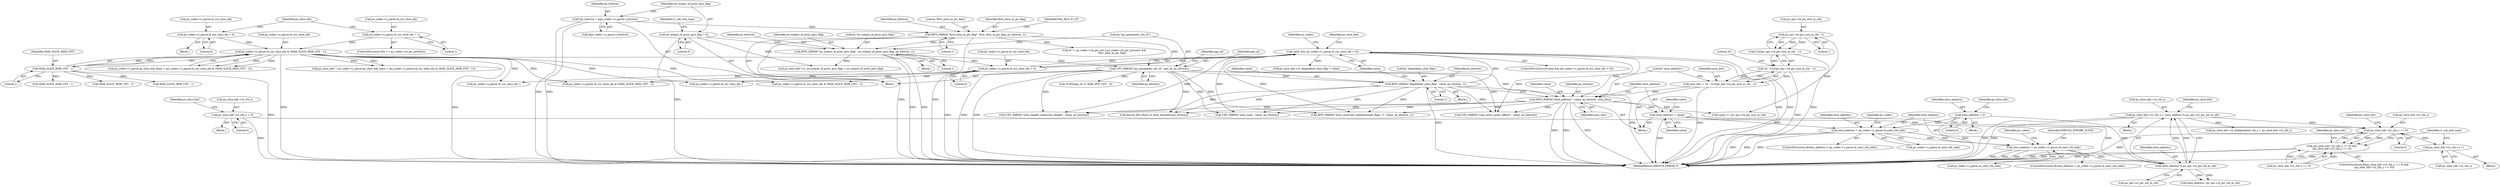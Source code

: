 digraph "0_Android_a1424724a00d62ac5efa0e27953eed66850d662f@pointer" {
"1002565" [label="(Call,ps_slice_hdr->i2_ctb_x == 0)"];
"1002477" [label="(Call,ps_slice_hdr->i2_ctb_x = 0)"];
"1002437" [label="(Call,ps_slice_hdr->i2_ctb_x = slice_address % ps_sps->i2_pic_wd_in_ctb)"];
"1002441" [label="(Call,slice_address % ps_sps->i2_pic_wd_in_ctb)"];
"1001741" [label="(Call,slice_address < ps_codec->s_parse.i4_next_ctb_indx)"];
"1001694" [label="(Call,slice_address > ps_codec->s_parse.i4_next_ctb_indx)"];
"1000533" [label="(Call,slice_address = value)"];
"1000528" [label="(Call,BITS_PARSE(\"slice_address\", value, ps_bitstrm, num_bits))"];
"1000428" [label="(Call,value && (ps_codec->s_parse.i4_cur_slice_idx > 0))"];
"1000422" [label="(Call,BITS_PARSE(\"dependent_slice_flag\", value, ps_bitstrm, 1))"];
"1000209" [label="(Call,UEV_PARSE(\"pic_parameter_set_id\", pps_id, ps_bitstrm))"];
"1000204" [label="(Call,BITS_PARSE(\"no_output_of_prior_pics_flag\", no_output_of_prior_pics_flag, ps_bitstrm, 1))"];
"1000159" [label="(Call,no_output_of_prior_pics_flag = 0)"];
"1000190" [label="(Call,BITS_PARSE(\"first_slice_in_pic_flag\", first_slice_in_pic_flag, ps_bitstrm, 1))"];
"1000147" [label="(Call,*ps_bitstrm = &ps_codec->s_parse.s_bitstrm)"];
"1000430" [label="(Call,ps_codec->s_parse.i4_cur_slice_idx > 0)"];
"1000405" [label="(Call,ps_codec->s_parse.i4_cur_slice_idx & (MAX_SLICE_HDR_CNT - 1))"];
"1000375" [label="(Call,ps_codec->s_parse.i4_cur_slice_idx = 0)"];
"1000390" [label="(Call,ps_codec->s_parse.i4_cur_slice_idx = 1)"];
"1000411" [label="(Call,MAX_SLICE_HDR_CNT - 1)"];
"1000518" [label="(Call,num_bits = 32 - CLZ(ps_sps->i4_pic_size_in_ctb - 1))"];
"1000520" [label="(Call,32 - CLZ(ps_sps->i4_pic_size_in_ctb - 1))"];
"1000522" [label="(Call,CLZ(ps_sps->i4_pic_size_in_ctb - 1))"];
"1000523" [label="(Call,ps_sps->i4_pic_size_in_ctb - 1)"];
"1000546" [label="(Call,slice_address = 0)"];
"1002564" [label="(Call,(ps_slice_hdr->i2_ctb_x == 0) &&\n (ps_slice_hdr->i2_ctb_y == 0))"];
"1002576" [label="(Call,ps_slice_hdr->i2_ctb_x++)"];
"1000547" [label="(Identifier,slice_address)"];
"1000519" [label="(Identifier,num_bits)"];
"1000204" [label="(Call,BITS_PARSE(\"no_output_of_prior_pics_flag\", no_output_of_prior_pics_flag, ps_bitstrm, 1))"];
"1000431" [label="(Call,ps_codec->s_parse.i4_cur_slice_idx)"];
"1001808" [label="(Call,MAX_SLICE_HDR_CNT - 1)"];
"1002481" [label="(Literal,0)"];
"1000430" [label="(Call,ps_codec->s_parse.i4_cur_slice_idx > 0)"];
"1002572" [label="(Identifier,ps_slice_hdr)"];
"1000132" [label="(Block,)"];
"1000194" [label="(Literal,1)"];
"1000215" [label="(Call,CLIP3(pps_id, 0, MAX_PPS_CNT - 2))"];
"1000198" [label="(Identifier,NAL_BLA_W_LP)"];
"1000528" [label="(Call,BITS_PARSE(\"slice_address\", value, ps_bitstrm, num_bits))"];
"1000423" [label="(Literal,\"dependent_slice_flag\")"];
"1000546" [label="(Call,slice_address = 0)"];
"1001693" [label="(ControlStructure,if(slice_address > ps_codec->s_parse.i4_next_ctb_indx))"];
"1000524" [label="(Call,ps_sps->i4_pic_size_in_ctb)"];
"1000436" [label="(Literal,0)"];
"1000397" [label="(Call,ps_slice_hdr = ps_codec->s_parse.ps_slice_hdr_base + (ps_codec->s_parse.i4_cur_slice_idx & (MAX_SLICE_HDR_CNT - 1)))"];
"1000212" [label="(Identifier,ps_bitstrm)"];
"1000421" [label="(Block,)"];
"1001743" [label="(Call,ps_codec->s_parse.i4_next_ctb_indx)"];
"1002461" [label="(Call,ps_slice_hdr->i2_independent_ctb_x = ps_slice_hdr->i2_ctb_x)"];
"1000384" [label="(ControlStructure,if(0 == ps_codec->i4_pic_present))"];
"1000406" [label="(Call,ps_codec->s_parse.i4_cur_slice_idx)"];
"1000587" [label="(Call,BITS_PARSE(\"slice_reserved_undetermined_flag[ i ]\", value, ps_bitstrm, 1))"];
"1002575" [label="(Block,)"];
"1000427" [label="(ControlStructure,if(value && (ps_codec->s_parse.i4_cur_slice_idx > 0)))"];
"1002016" [label="(Call,ihevcd_bits_flush_to_byte_boundary(ps_bitstrm))"];
"1000534" [label="(Identifier,slice_address)"];
"1000530" [label="(Identifier,value)"];
"1002563" [label="(ControlStructure,if((ps_slice_hdr->i2_ctb_x == 0) &&\n (ps_slice_hdr->i2_ctb_y == 0)))"];
"1002566" [label="(Call,ps_slice_hdr->i2_ctb_x)"];
"1000446" [label="(Call,MAX_SLICE_HDR_CNT - 1)"];
"1002448" [label="(Identifier,ps_slice_hdr)"];
"1000207" [label="(Identifier,ps_bitstrm)"];
"1001740" [label="(ControlStructure,if(slice_address < ps_codec->s_parse.i4_next_ctb_indx))"];
"1000193" [label="(Identifier,ps_bitstrm)"];
"1001694" [label="(Call,slice_address > ps_codec->s_parse.i4_next_ctb_indx)"];
"1002564" [label="(Call,(ps_slice_hdr->i2_ctb_x == 0) &&\n (ps_slice_hdr->i2_ctb_y == 0))"];
"1000520" [label="(Call,32 - CLZ(ps_sps->i4_pic_size_in_ctb - 1))"];
"1000527" [label="(Literal,1)"];
"1002565" [label="(Call,ps_slice_hdr->i2_ctb_x == 0)"];
"1000147" [label="(Call,*ps_bitstrm = &ps_codec->s_parse.s_bitstrm)"];
"1000148" [label="(Identifier,ps_bitstrm)"];
"1002443" [label="(Call,ps_sps->i2_pic_wd_in_ctb)"];
"1000439" [label="(Identifier,ps_codec)"];
"1000522" [label="(Call,CLZ(ps_sps->i4_pic_size_in_ctb - 1))"];
"1000516" [label="(Block,)"];
"1000545" [label="(Block,)"];
"1002441" [label="(Call,slice_address % ps_sps->i2_pic_wd_in_ctb)"];
"1002524" [label="(Call,MAX_SLICE_HDR_CNT - 1)"];
"1000429" [label="(Identifier,value)"];
"1000375" [label="(Call,ps_codec->s_parse.i4_cur_slice_idx = 0)"];
"1000529" [label="(Literal,\"slice_address\")"];
"1000532" [label="(Identifier,num_bits)"];
"1000161" [label="(Literal,0)"];
"1000548" [label="(Literal,0)"];
"1000533" [label="(Call,slice_address = value)"];
"1000531" [label="(Identifier,ps_bitstrm)"];
"1002436" [label="(Block,)"];
"1000538" [label="(Identifier,value)"];
"1000149" [label="(Call,&ps_codec->s_parse.s_bitstrm)"];
"1000374" [label="(Block,)"];
"1000592" [label="(Call,UEV_PARSE(\"slice_type\", value, ps_bitstrm))"];
"1001741" [label="(Call,slice_address < ps_codec->s_parse.i4_next_ctb_indx)"];
"1000203" [label="(Block,)"];
"1000191" [label="(Literal,\"first_slice_in_pic_flag\")"];
"1000396" [label="(Literal,1)"];
"1002617" [label="(MethodReturn,IHEVCD_ERROR_T)"];
"1001695" [label="(Identifier,slice_address)"];
"1002584" [label="(Identifier,i1_nal_unit_type)"];
"1000192" [label="(Identifier,first_slice_in_pic_flag)"];
"1000440" [label="(Call,ps_codec->s_parse.i4_cur_slice_idx & (MAX_SLICE_HDR_CNT - 1))"];
"1002476" [label="(Block,)"];
"1000206" [label="(Identifier,no_output_of_prior_pics_flag)"];
"1001771" [label="(Call,ps_codec->s_parse.i4_cur_slice_idx--)"];
"1002569" [label="(Literal,0)"];
"1000411" [label="(Call,MAX_SLICE_HDR_CNT - 1)"];
"1002478" [label="(Call,ps_slice_hdr->i2_ctb_x)"];
"1002438" [label="(Call,ps_slice_hdr->i2_ctb_x)"];
"1001704" [label="(Identifier,ps_codec)"];
"1002570" [label="(Call,ps_slice_hdr->i2_ctb_y == 0)"];
"1000164" [label="(Identifier,i1_nal_unit_type)"];
"1000376" [label="(Call,ps_codec->s_parse.i4_cur_slice_idx)"];
"1000209" [label="(Call,UEV_PARSE(\"pic_parameter_set_id\", pps_id, ps_bitstrm))"];
"1000214" [label="(Identifier,pps_id)"];
"1000426" [label="(Literal,1)"];
"1000405" [label="(Call,ps_codec->s_parse.i4_cur_slice_idx & (MAX_SLICE_HDR_CNT - 1))"];
"1000398" [label="(Identifier,ps_slice_hdr)"];
"1000523" [label="(Call,ps_sps->i4_pic_size_in_ctb - 1)"];
"1002576" [label="(Call,ps_slice_hdr->i2_ctb_x++)"];
"1001883" [label="(Call,UEV_PARSE(\"num_entry_point_offsets\", value, ps_bitstrm))"];
"1000521" [label="(Literal,32)"];
"1000190" [label="(Call,BITS_PARSE(\"first_slice_in_pic_flag\", first_slice_in_pic_flag, ps_bitstrm, 1))"];
"1002437" [label="(Call,ps_slice_hdr->i2_ctb_x = slice_address % ps_sps->i2_pic_wd_in_ctb)"];
"1001990" [label="(Call,UEV_PARSE(\"slice_header_extension_length\", value, ps_bitstrm))"];
"1000160" [label="(Identifier,no_output_of_prior_pics_flag)"];
"1000425" [label="(Identifier,ps_bitstrm)"];
"1000428" [label="(Call,value && (ps_codec->s_parse.i4_cur_slice_idx > 0))"];
"1000208" [label="(Literal,1)"];
"1000381" [label="(Literal,0)"];
"1000413" [label="(Literal,1)"];
"1002484" [label="(Identifier,ps_slice_hdr)"];
"1000211" [label="(Identifier,pps_id)"];
"1001742" [label="(Identifier,slice_address)"];
"1002578" [label="(Identifier,ps_slice_hdr)"];
"1002477" [label="(Call,ps_slice_hdr->i2_ctb_x = 0)"];
"1000535" [label="(Identifier,value)"];
"1002518" [label="(Call,ps_codec->s_parse.i4_cur_slice_idx & (MAX_SLICE_HDR_CNT - 1))"];
"1000552" [label="(Identifier,ps_slice_hdr)"];
"1000462" [label="(Identifier,ps_slice_hdr)"];
"1000399" [label="(Call,ps_codec->s_parse.ps_slice_hdr_base + (ps_codec->s_parse.i4_cur_slice_idx & (MAX_SLICE_HDR_CNT - 1)))"];
"1002442" [label="(Identifier,slice_address)"];
"1000424" [label="(Identifier,value)"];
"1000412" [label="(Identifier,MAX_SLICE_HDR_CNT)"];
"1002450" [label="(Call,slice_address / ps_sps->i2_pic_wd_in_ctb)"];
"1000205" [label="(Literal,\"no_output_of_prior_pics_flag\")"];
"1001696" [label="(Call,ps_codec->s_parse.i4_next_ctb_indx)"];
"1000284" [label="(Call,(0 != ps_codec->u4_pic_cnt || ps_codec->i4_pic_present) &&\n                    first_slice_in_pic_flag)"];
"1000390" [label="(Call,ps_codec->s_parse.i4_cur_slice_idx = 1)"];
"1000391" [label="(Call,ps_codec->s_parse.i4_cur_slice_idx)"];
"1001750" [label="(Identifier,IHEVCD_IGNORE_SLICE)"];
"1000210" [label="(Literal,\"pic_parameter_set_id\")"];
"1000501" [label="(Call,ps_slice_hdr->i1_no_output_of_prior_pics_flag = no_output_of_prior_pics_flag)"];
"1000518" [label="(Call,num_bits = 32 - CLZ(ps_sps->i4_pic_size_in_ctb - 1))"];
"1000537" [label="(Call,value >= ps_sps->i4_pic_size_in_ctb)"];
"1000159" [label="(Call,no_output_of_prior_pics_flag = 0)"];
"1001712" [label="(Call,ps_codec->s_parse.i4_cur_slice_idx--)"];
"1000460" [label="(Call,ps_slice_hdr->i1_dependent_slice_flag = value)"];
"1001755" [label="(Identifier,ps_codec)"];
"1002577" [label="(Call,ps_slice_hdr->i2_ctb_x)"];
"1000422" [label="(Call,BITS_PARSE(\"dependent_slice_flag\", value, ps_bitstrm, 1))"];
"1002565" -> "1002564"  [label="AST: "];
"1002565" -> "1002569"  [label="CFG: "];
"1002566" -> "1002565"  [label="AST: "];
"1002569" -> "1002565"  [label="AST: "];
"1002572" -> "1002565"  [label="CFG: "];
"1002564" -> "1002565"  [label="CFG: "];
"1002565" -> "1002617"  [label="DDG: "];
"1002565" -> "1002564"  [label="DDG: "];
"1002565" -> "1002564"  [label="DDG: "];
"1002477" -> "1002565"  [label="DDG: "];
"1002437" -> "1002565"  [label="DDG: "];
"1002565" -> "1002576"  [label="DDG: "];
"1002477" -> "1002476"  [label="AST: "];
"1002477" -> "1002481"  [label="CFG: "];
"1002478" -> "1002477"  [label="AST: "];
"1002481" -> "1002477"  [label="AST: "];
"1002484" -> "1002477"  [label="CFG: "];
"1002477" -> "1002617"  [label="DDG: "];
"1002437" -> "1002436"  [label="AST: "];
"1002437" -> "1002441"  [label="CFG: "];
"1002438" -> "1002437"  [label="AST: "];
"1002441" -> "1002437"  [label="AST: "];
"1002448" -> "1002437"  [label="CFG: "];
"1002437" -> "1002617"  [label="DDG: "];
"1002437" -> "1002617"  [label="DDG: "];
"1002441" -> "1002437"  [label="DDG: "];
"1002441" -> "1002437"  [label="DDG: "];
"1002437" -> "1002461"  [label="DDG: "];
"1002441" -> "1002443"  [label="CFG: "];
"1002442" -> "1002441"  [label="AST: "];
"1002443" -> "1002441"  [label="AST: "];
"1001741" -> "1002441"  [label="DDG: "];
"1000533" -> "1002441"  [label="DDG: "];
"1000546" -> "1002441"  [label="DDG: "];
"1002441" -> "1002450"  [label="DDG: "];
"1002441" -> "1002450"  [label="DDG: "];
"1001741" -> "1001740"  [label="AST: "];
"1001741" -> "1001743"  [label="CFG: "];
"1001742" -> "1001741"  [label="AST: "];
"1001743" -> "1001741"  [label="AST: "];
"1001750" -> "1001741"  [label="CFG: "];
"1001755" -> "1001741"  [label="CFG: "];
"1001741" -> "1002617"  [label="DDG: "];
"1001741" -> "1002617"  [label="DDG: "];
"1001741" -> "1002617"  [label="DDG: "];
"1001694" -> "1001741"  [label="DDG: "];
"1001694" -> "1001741"  [label="DDG: "];
"1001694" -> "1001693"  [label="AST: "];
"1001694" -> "1001696"  [label="CFG: "];
"1001695" -> "1001694"  [label="AST: "];
"1001696" -> "1001694"  [label="AST: "];
"1001704" -> "1001694"  [label="CFG: "];
"1001742" -> "1001694"  [label="CFG: "];
"1001694" -> "1002617"  [label="DDG: "];
"1001694" -> "1002617"  [label="DDG: "];
"1001694" -> "1002617"  [label="DDG: "];
"1000533" -> "1001694"  [label="DDG: "];
"1000546" -> "1001694"  [label="DDG: "];
"1000533" -> "1000516"  [label="AST: "];
"1000533" -> "1000535"  [label="CFG: "];
"1000534" -> "1000533"  [label="AST: "];
"1000535" -> "1000533"  [label="AST: "];
"1000538" -> "1000533"  [label="CFG: "];
"1000533" -> "1002617"  [label="DDG: "];
"1000528" -> "1000533"  [label="DDG: "];
"1000528" -> "1000516"  [label="AST: "];
"1000528" -> "1000532"  [label="CFG: "];
"1000529" -> "1000528"  [label="AST: "];
"1000530" -> "1000528"  [label="AST: "];
"1000531" -> "1000528"  [label="AST: "];
"1000532" -> "1000528"  [label="AST: "];
"1000534" -> "1000528"  [label="CFG: "];
"1000528" -> "1002617"  [label="DDG: "];
"1000528" -> "1002617"  [label="DDG: "];
"1000528" -> "1002617"  [label="DDG: "];
"1000428" -> "1000528"  [label="DDG: "];
"1000422" -> "1000528"  [label="DDG: "];
"1000209" -> "1000528"  [label="DDG: "];
"1000518" -> "1000528"  [label="DDG: "];
"1000528" -> "1000537"  [label="DDG: "];
"1000528" -> "1000587"  [label="DDG: "];
"1000528" -> "1000592"  [label="DDG: "];
"1000528" -> "1001883"  [label="DDG: "];
"1000528" -> "1001990"  [label="DDG: "];
"1000528" -> "1002016"  [label="DDG: "];
"1000428" -> "1000427"  [label="AST: "];
"1000428" -> "1000429"  [label="CFG: "];
"1000428" -> "1000430"  [label="CFG: "];
"1000429" -> "1000428"  [label="AST: "];
"1000430" -> "1000428"  [label="AST: "];
"1000439" -> "1000428"  [label="CFG: "];
"1000462" -> "1000428"  [label="CFG: "];
"1000428" -> "1002617"  [label="DDG: "];
"1000428" -> "1002617"  [label="DDG: "];
"1000422" -> "1000428"  [label="DDG: "];
"1000430" -> "1000428"  [label="DDG: "];
"1000430" -> "1000428"  [label="DDG: "];
"1000428" -> "1000460"  [label="DDG: "];
"1000428" -> "1000587"  [label="DDG: "];
"1000428" -> "1000592"  [label="DDG: "];
"1000428" -> "1001883"  [label="DDG: "];
"1000428" -> "1001990"  [label="DDG: "];
"1000422" -> "1000421"  [label="AST: "];
"1000422" -> "1000426"  [label="CFG: "];
"1000423" -> "1000422"  [label="AST: "];
"1000424" -> "1000422"  [label="AST: "];
"1000425" -> "1000422"  [label="AST: "];
"1000426" -> "1000422"  [label="AST: "];
"1000429" -> "1000422"  [label="CFG: "];
"1000422" -> "1002617"  [label="DDG: "];
"1000422" -> "1002617"  [label="DDG: "];
"1000209" -> "1000422"  [label="DDG: "];
"1000422" -> "1000587"  [label="DDG: "];
"1000422" -> "1000592"  [label="DDG: "];
"1000422" -> "1001883"  [label="DDG: "];
"1000422" -> "1001990"  [label="DDG: "];
"1000422" -> "1002016"  [label="DDG: "];
"1000209" -> "1000132"  [label="AST: "];
"1000209" -> "1000212"  [label="CFG: "];
"1000210" -> "1000209"  [label="AST: "];
"1000211" -> "1000209"  [label="AST: "];
"1000212" -> "1000209"  [label="AST: "];
"1000214" -> "1000209"  [label="CFG: "];
"1000209" -> "1002617"  [label="DDG: "];
"1000209" -> "1002617"  [label="DDG: "];
"1000204" -> "1000209"  [label="DDG: "];
"1000190" -> "1000209"  [label="DDG: "];
"1000209" -> "1000215"  [label="DDG: "];
"1000209" -> "1000587"  [label="DDG: "];
"1000209" -> "1000592"  [label="DDG: "];
"1000209" -> "1001883"  [label="DDG: "];
"1000209" -> "1001990"  [label="DDG: "];
"1000209" -> "1002016"  [label="DDG: "];
"1000204" -> "1000203"  [label="AST: "];
"1000204" -> "1000208"  [label="CFG: "];
"1000205" -> "1000204"  [label="AST: "];
"1000206" -> "1000204"  [label="AST: "];
"1000207" -> "1000204"  [label="AST: "];
"1000208" -> "1000204"  [label="AST: "];
"1000210" -> "1000204"  [label="CFG: "];
"1000204" -> "1002617"  [label="DDG: "];
"1000204" -> "1002617"  [label="DDG: "];
"1000159" -> "1000204"  [label="DDG: "];
"1000190" -> "1000204"  [label="DDG: "];
"1000204" -> "1000501"  [label="DDG: "];
"1000159" -> "1000132"  [label="AST: "];
"1000159" -> "1000161"  [label="CFG: "];
"1000160" -> "1000159"  [label="AST: "];
"1000161" -> "1000159"  [label="AST: "];
"1000164" -> "1000159"  [label="CFG: "];
"1000159" -> "1002617"  [label="DDG: "];
"1000159" -> "1000501"  [label="DDG: "];
"1000190" -> "1000132"  [label="AST: "];
"1000190" -> "1000194"  [label="CFG: "];
"1000191" -> "1000190"  [label="AST: "];
"1000192" -> "1000190"  [label="AST: "];
"1000193" -> "1000190"  [label="AST: "];
"1000194" -> "1000190"  [label="AST: "];
"1000198" -> "1000190"  [label="CFG: "];
"1000190" -> "1002617"  [label="DDG: "];
"1000190" -> "1002617"  [label="DDG: "];
"1000147" -> "1000190"  [label="DDG: "];
"1000190" -> "1000284"  [label="DDG: "];
"1000147" -> "1000132"  [label="AST: "];
"1000147" -> "1000149"  [label="CFG: "];
"1000148" -> "1000147"  [label="AST: "];
"1000149" -> "1000147"  [label="AST: "];
"1000160" -> "1000147"  [label="CFG: "];
"1000147" -> "1002617"  [label="DDG: "];
"1000147" -> "1002617"  [label="DDG: "];
"1000430" -> "1000436"  [label="CFG: "];
"1000431" -> "1000430"  [label="AST: "];
"1000436" -> "1000430"  [label="AST: "];
"1000430" -> "1002617"  [label="DDG: "];
"1000405" -> "1000430"  [label="DDG: "];
"1000430" -> "1000440"  [label="DDG: "];
"1000430" -> "1001712"  [label="DDG: "];
"1000430" -> "1001771"  [label="DDG: "];
"1000430" -> "1002518"  [label="DDG: "];
"1000405" -> "1000399"  [label="AST: "];
"1000405" -> "1000411"  [label="CFG: "];
"1000406" -> "1000405"  [label="AST: "];
"1000411" -> "1000405"  [label="AST: "];
"1000399" -> "1000405"  [label="CFG: "];
"1000405" -> "1002617"  [label="DDG: "];
"1000405" -> "1002617"  [label="DDG: "];
"1000405" -> "1000397"  [label="DDG: "];
"1000405" -> "1000397"  [label="DDG: "];
"1000405" -> "1000399"  [label="DDG: "];
"1000405" -> "1000399"  [label="DDG: "];
"1000375" -> "1000405"  [label="DDG: "];
"1000390" -> "1000405"  [label="DDG: "];
"1000411" -> "1000405"  [label="DDG: "];
"1000411" -> "1000405"  [label="DDG: "];
"1000405" -> "1000440"  [label="DDG: "];
"1000405" -> "1001712"  [label="DDG: "];
"1000405" -> "1001771"  [label="DDG: "];
"1000405" -> "1002518"  [label="DDG: "];
"1000375" -> "1000374"  [label="AST: "];
"1000375" -> "1000381"  [label="CFG: "];
"1000376" -> "1000375"  [label="AST: "];
"1000381" -> "1000375"  [label="AST: "];
"1000398" -> "1000375"  [label="CFG: "];
"1000390" -> "1000384"  [label="AST: "];
"1000390" -> "1000396"  [label="CFG: "];
"1000391" -> "1000390"  [label="AST: "];
"1000396" -> "1000390"  [label="AST: "];
"1000398" -> "1000390"  [label="CFG: "];
"1000411" -> "1000413"  [label="CFG: "];
"1000412" -> "1000411"  [label="AST: "];
"1000413" -> "1000411"  [label="AST: "];
"1000411" -> "1002617"  [label="DDG: "];
"1000411" -> "1000446"  [label="DDG: "];
"1000411" -> "1001808"  [label="DDG: "];
"1000411" -> "1002524"  [label="DDG: "];
"1000518" -> "1000516"  [label="AST: "];
"1000518" -> "1000520"  [label="CFG: "];
"1000519" -> "1000518"  [label="AST: "];
"1000520" -> "1000518"  [label="AST: "];
"1000529" -> "1000518"  [label="CFG: "];
"1000518" -> "1002617"  [label="DDG: "];
"1000520" -> "1000518"  [label="DDG: "];
"1000520" -> "1000518"  [label="DDG: "];
"1000520" -> "1000522"  [label="CFG: "];
"1000521" -> "1000520"  [label="AST: "];
"1000522" -> "1000520"  [label="AST: "];
"1000520" -> "1002617"  [label="DDG: "];
"1000522" -> "1000520"  [label="DDG: "];
"1000522" -> "1000523"  [label="CFG: "];
"1000523" -> "1000522"  [label="AST: "];
"1000522" -> "1002617"  [label="DDG: "];
"1000523" -> "1000522"  [label="DDG: "];
"1000523" -> "1000522"  [label="DDG: "];
"1000523" -> "1000527"  [label="CFG: "];
"1000524" -> "1000523"  [label="AST: "];
"1000527" -> "1000523"  [label="AST: "];
"1000523" -> "1000537"  [label="DDG: "];
"1000546" -> "1000545"  [label="AST: "];
"1000546" -> "1000548"  [label="CFG: "];
"1000547" -> "1000546"  [label="AST: "];
"1000548" -> "1000546"  [label="AST: "];
"1000552" -> "1000546"  [label="CFG: "];
"1000546" -> "1002617"  [label="DDG: "];
"1002564" -> "1002563"  [label="AST: "];
"1002564" -> "1002570"  [label="CFG: "];
"1002570" -> "1002564"  [label="AST: "];
"1002578" -> "1002564"  [label="CFG: "];
"1002584" -> "1002564"  [label="CFG: "];
"1002564" -> "1002617"  [label="DDG: "];
"1002564" -> "1002617"  [label="DDG: "];
"1002564" -> "1002617"  [label="DDG: "];
"1002570" -> "1002564"  [label="DDG: "];
"1002570" -> "1002564"  [label="DDG: "];
"1002576" -> "1002575"  [label="AST: "];
"1002576" -> "1002577"  [label="CFG: "];
"1002577" -> "1002576"  [label="AST: "];
"1002584" -> "1002576"  [label="CFG: "];
"1002576" -> "1002617"  [label="DDG: "];
}
